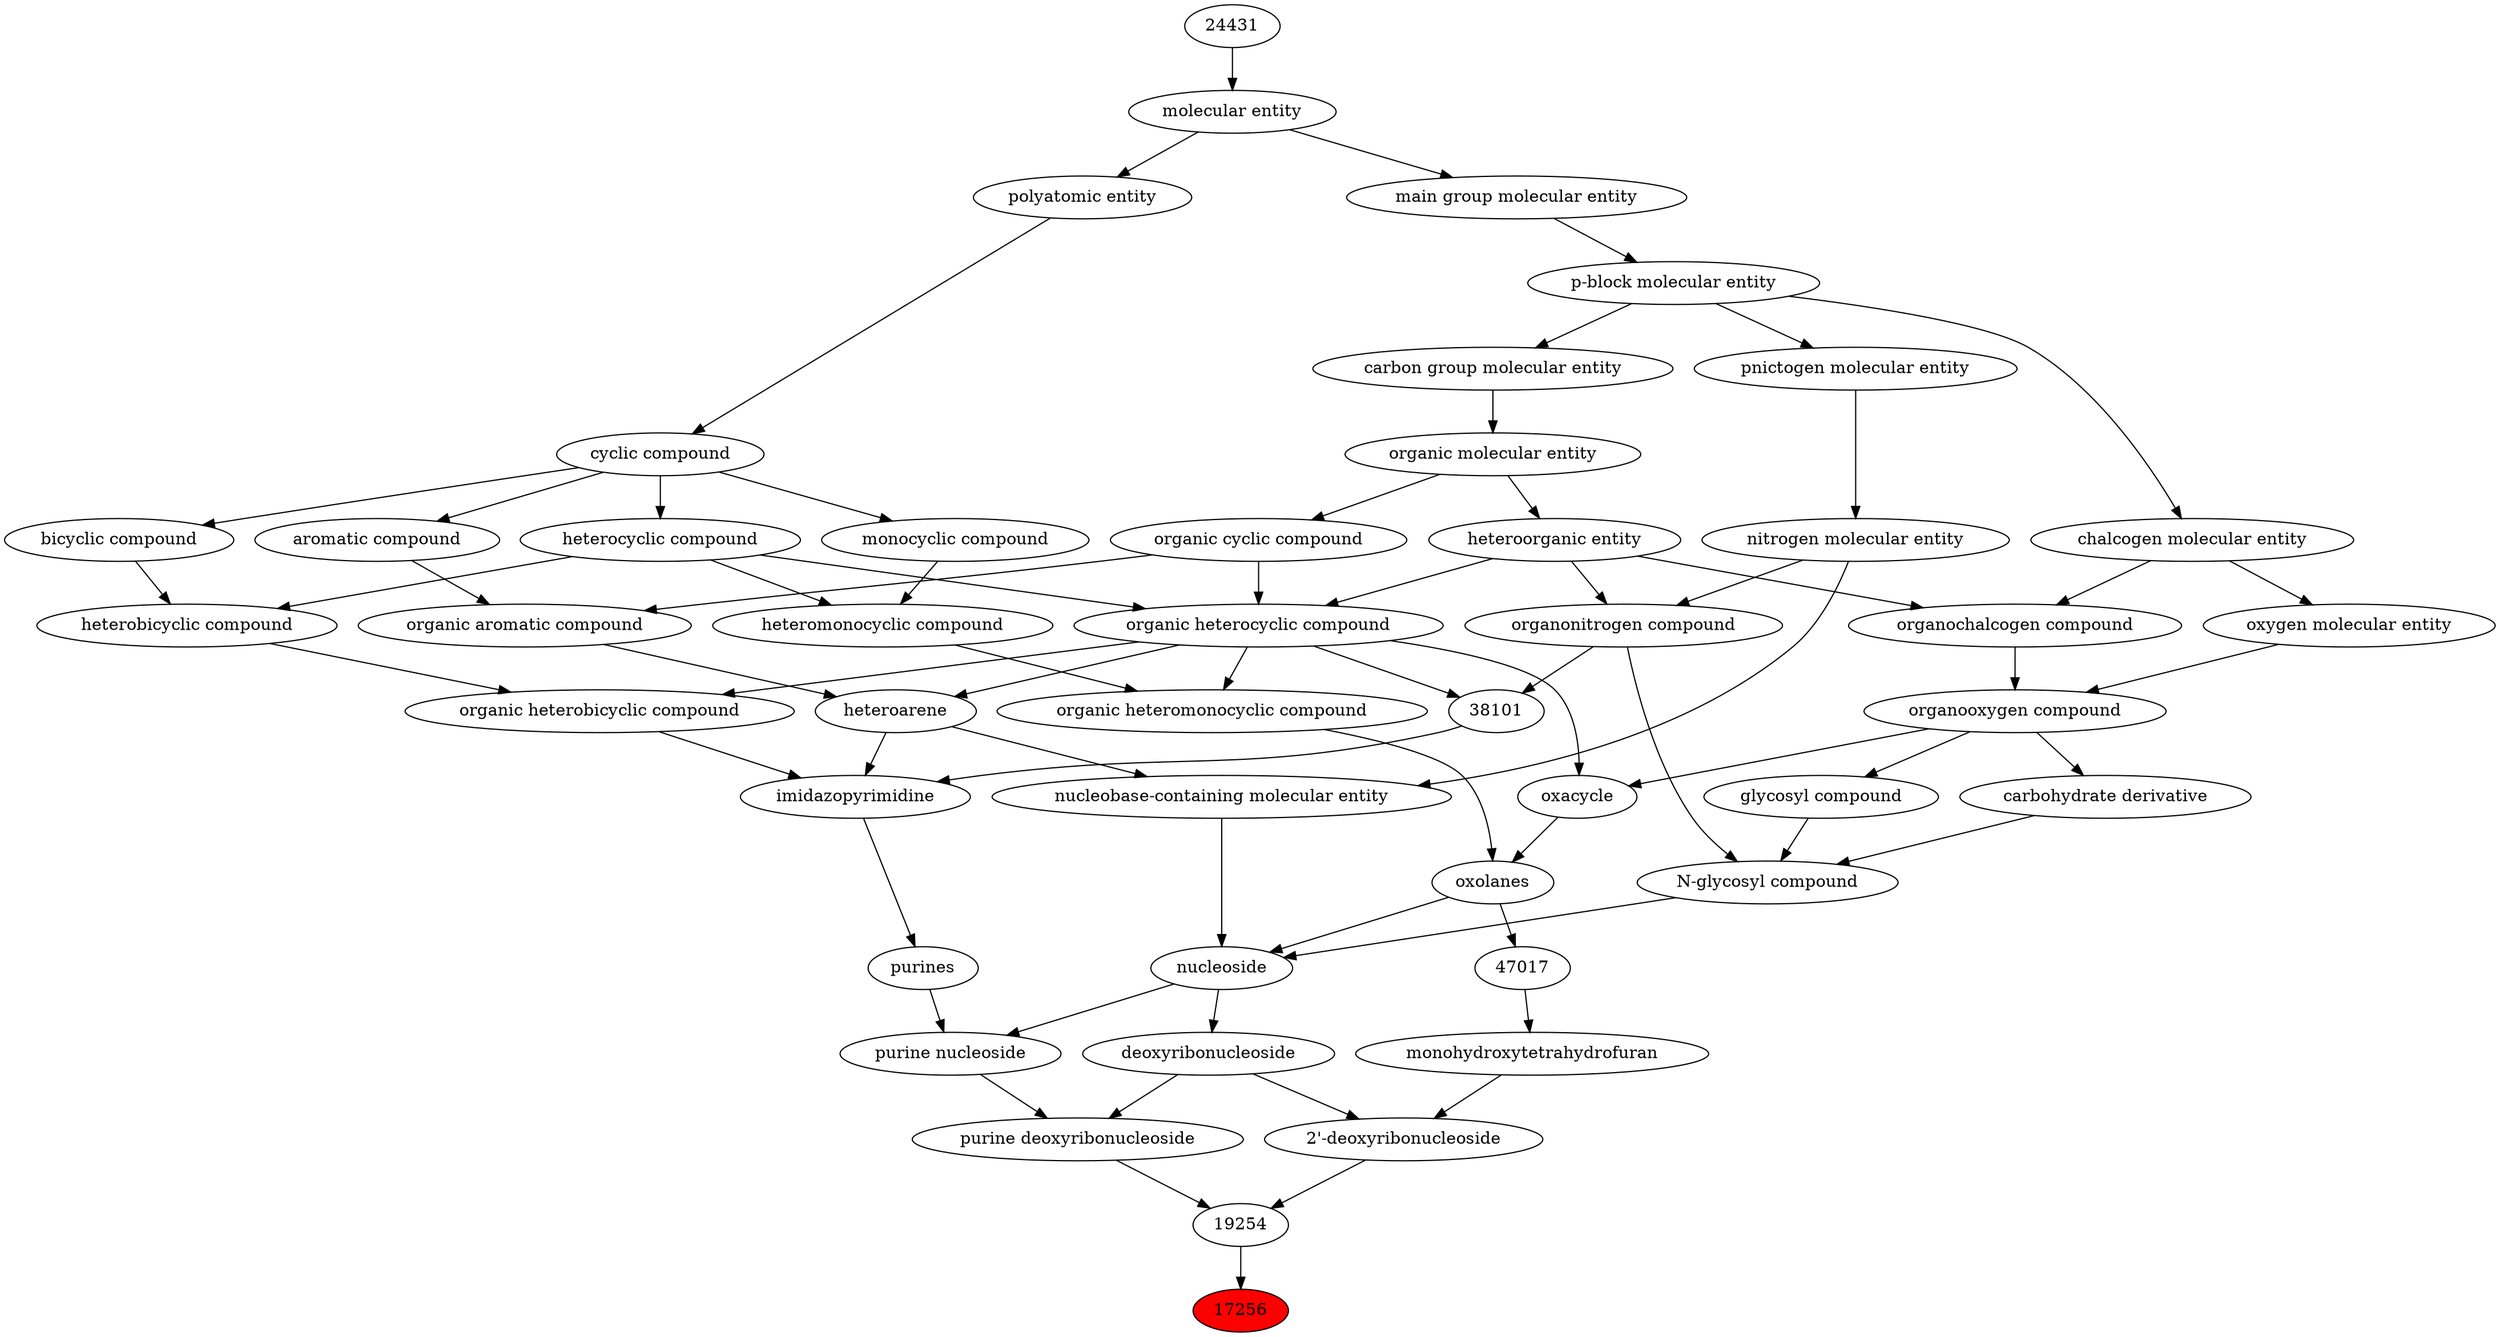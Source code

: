 digraph tree{ 
17256 [label="17256" fillcolor=red style=filled]
19254 -> 17256
19254 [label="19254"]
60173 -> 19254
18274 -> 19254
60173 [label="purine deoxyribonucleoside"]
26394 -> 60173
23636 -> 60173
18274 [label="2'-deoxyribonucleoside"]
47018 -> 18274
23636 -> 18274
26394 [label="purine nucleoside"]
26401 -> 26394
33838 -> 26394
23636 [label="deoxyribonucleoside"]
33838 -> 23636
47018 [label="monohydroxytetrahydrofuran"]
47017 -> 47018
26401 [label="purines"]
35875 -> 26401
33838 [label="nucleoside"]
21731 -> 33838
26912 -> 33838
61120 -> 33838
47017 [label="47017"]
26912 -> 47017
35875 [label="imidazopyrimidine"]
27171 -> 35875
38101 -> 35875
33833 -> 35875
21731 [label="N-glycosyl compound"]
35352 -> 21731
63161 -> 21731
63299 -> 21731
26912 [label="oxolanes"]
25693 -> 26912
38104 -> 26912
61120 [label="nucleobase-containing molecular entity"]
33833 -> 61120
51143 -> 61120
27171 [label="organic heterobicyclic compound"]
33672 -> 27171
24532 -> 27171
38101 [label="38101"]
24532 -> 38101
35352 -> 38101
33833 [label="heteroarene"]
33659 -> 33833
24532 -> 33833
35352 [label="organonitrogen compound"]
51143 -> 35352
33285 -> 35352
63161 [label="glycosyl compound"]
36963 -> 63161
63299 [label="carbohydrate derivative"]
36963 -> 63299
25693 [label="organic heteromonocyclic compound"]
33670 -> 25693
24532 -> 25693
38104 [label="oxacycle"]
24532 -> 38104
36963 -> 38104
51143 [label="nitrogen molecular entity"]
33302 -> 51143
33672 [label="heterobicyclic compound"]
33636 -> 33672
5686 -> 33672
24532 [label="organic heterocyclic compound"]
33285 -> 24532
33832 -> 24532
5686 -> 24532
33659 [label="organic aromatic compound"]
33832 -> 33659
33655 -> 33659
33285 [label="heteroorganic entity"]
50860 -> 33285
36963 [label="organooxygen compound"]
36962 -> 36963
25806 -> 36963
33670 [label="heteromonocyclic compound"]
5686 -> 33670
33661 -> 33670
33302 [label="pnictogen molecular entity"]
33675 -> 33302
33636 [label="bicyclic compound"]
33595 -> 33636
5686 [label="heterocyclic compound"]
33595 -> 5686
33832 [label="organic cyclic compound"]
50860 -> 33832
33655 [label="aromatic compound"]
33595 -> 33655
50860 [label="organic molecular entity"]
33582 -> 50860
36962 [label="organochalcogen compound"]
33285 -> 36962
33304 -> 36962
25806 [label="oxygen molecular entity"]
33304 -> 25806
33661 [label="monocyclic compound"]
33595 -> 33661
33675 [label="p-block molecular entity"]
33579 -> 33675
33595 [label="cyclic compound"]
36357 -> 33595
33582 [label="carbon group molecular entity"]
33675 -> 33582
33304 [label="chalcogen molecular entity"]
33675 -> 33304
33579 [label="main group molecular entity"]
23367 -> 33579
36357 [label="polyatomic entity"]
23367 -> 36357
23367 [label="molecular entity"]
24431 -> 23367
24431 [label="24431"]
}